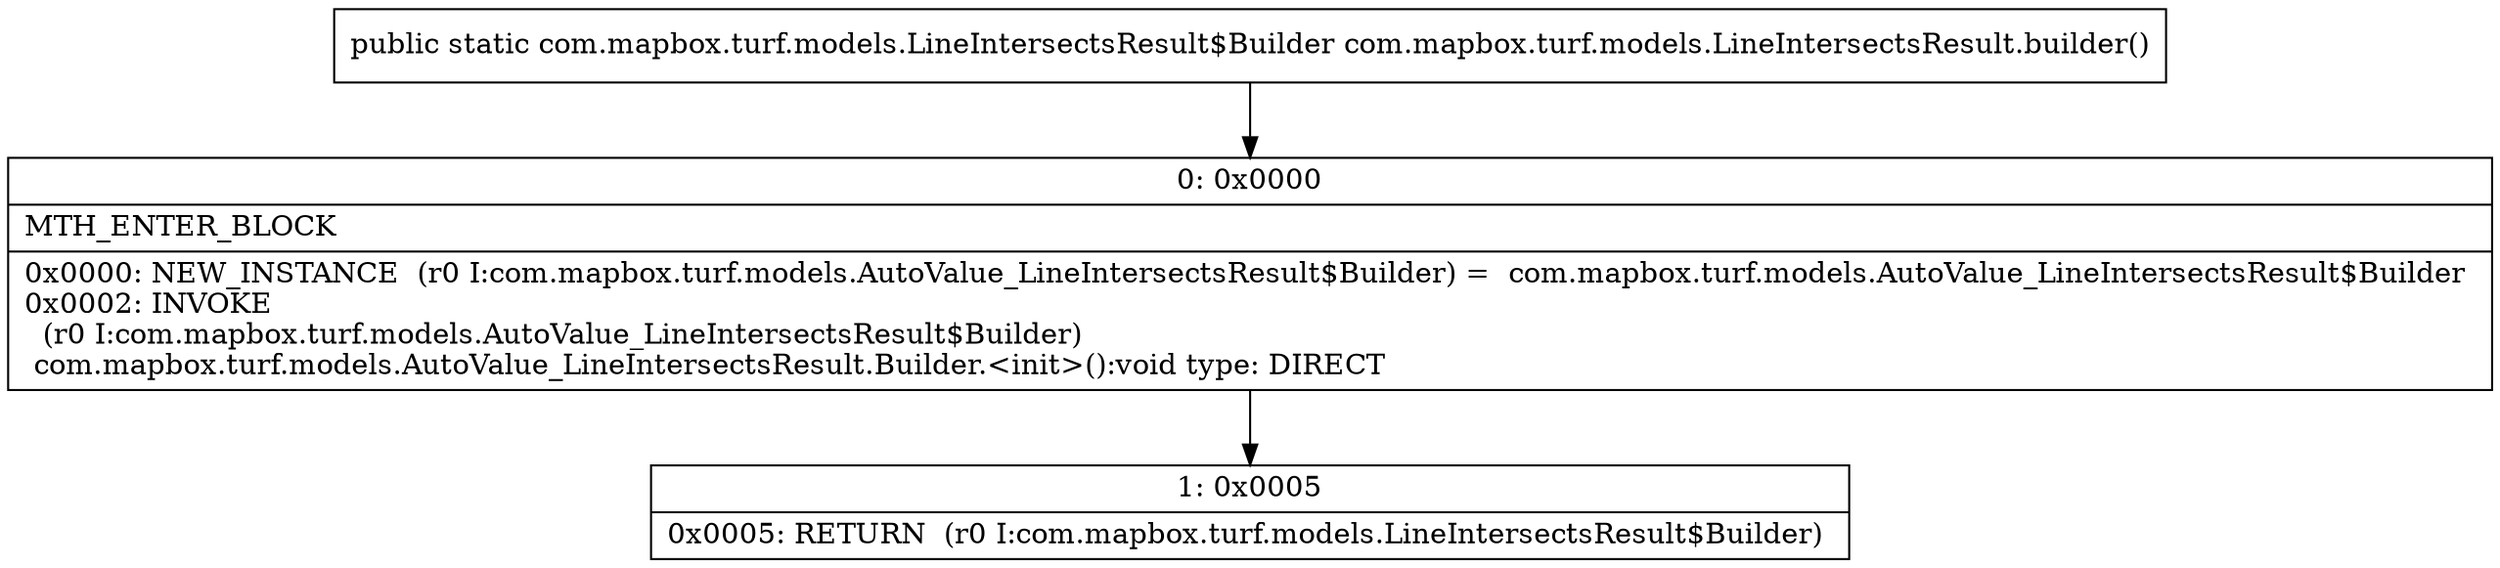 digraph "CFG forcom.mapbox.turf.models.LineIntersectsResult.builder()Lcom\/mapbox\/turf\/models\/LineIntersectsResult$Builder;" {
Node_0 [shape=record,label="{0\:\ 0x0000|MTH_ENTER_BLOCK\l|0x0000: NEW_INSTANCE  (r0 I:com.mapbox.turf.models.AutoValue_LineIntersectsResult$Builder) =  com.mapbox.turf.models.AutoValue_LineIntersectsResult$Builder \l0x0002: INVOKE  \l  (r0 I:com.mapbox.turf.models.AutoValue_LineIntersectsResult$Builder)\l com.mapbox.turf.models.AutoValue_LineIntersectsResult.Builder.\<init\>():void type: DIRECT \l}"];
Node_1 [shape=record,label="{1\:\ 0x0005|0x0005: RETURN  (r0 I:com.mapbox.turf.models.LineIntersectsResult$Builder) \l}"];
MethodNode[shape=record,label="{public static com.mapbox.turf.models.LineIntersectsResult$Builder com.mapbox.turf.models.LineIntersectsResult.builder() }"];
MethodNode -> Node_0;
Node_0 -> Node_1;
}

